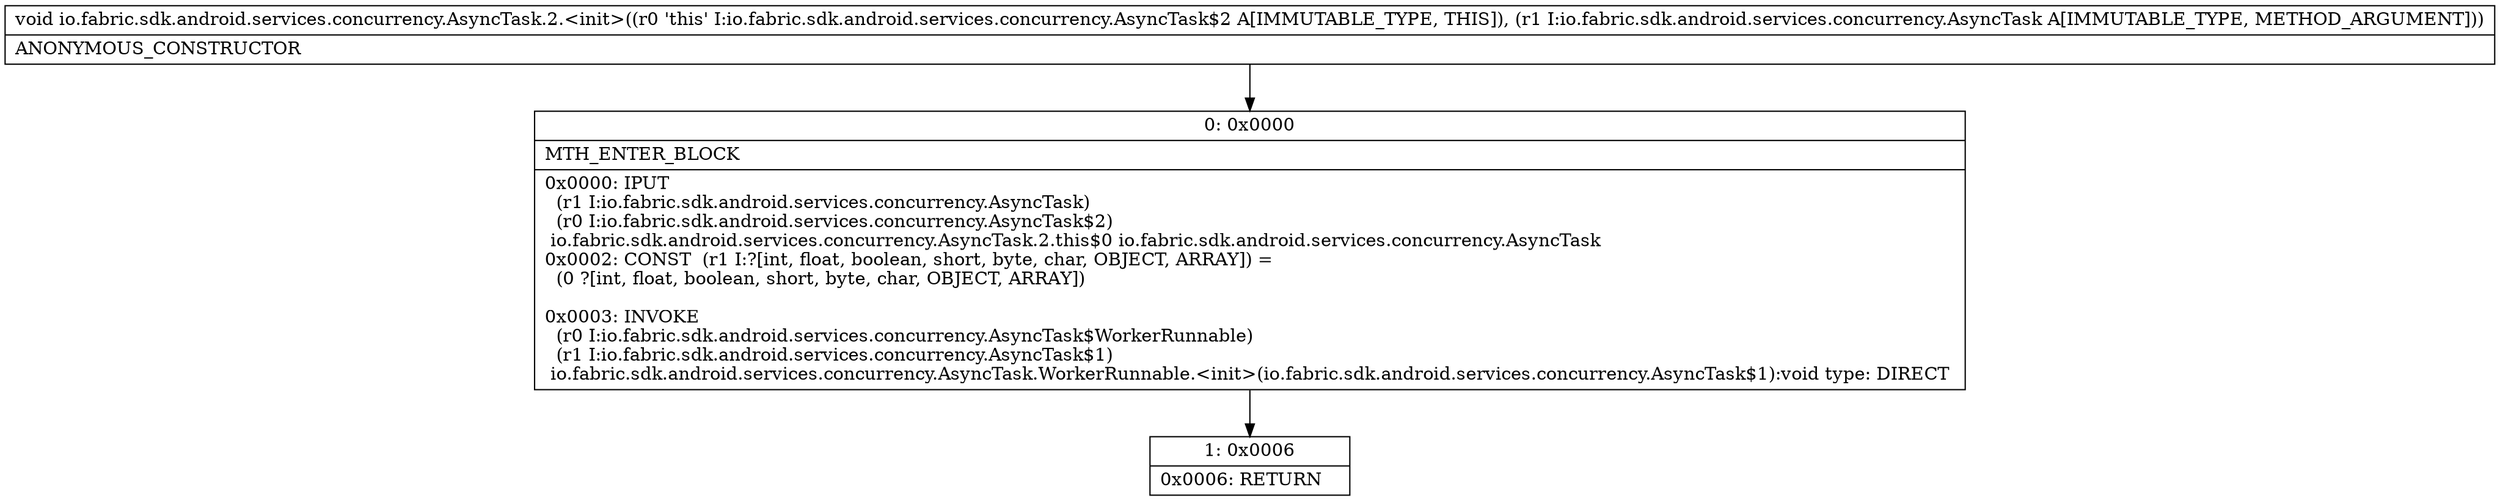digraph "CFG forio.fabric.sdk.android.services.concurrency.AsyncTask.2.\<init\>(Lio\/fabric\/sdk\/android\/services\/concurrency\/AsyncTask;)V" {
Node_0 [shape=record,label="{0\:\ 0x0000|MTH_ENTER_BLOCK\l|0x0000: IPUT  \l  (r1 I:io.fabric.sdk.android.services.concurrency.AsyncTask)\l  (r0 I:io.fabric.sdk.android.services.concurrency.AsyncTask$2)\l io.fabric.sdk.android.services.concurrency.AsyncTask.2.this$0 io.fabric.sdk.android.services.concurrency.AsyncTask \l0x0002: CONST  (r1 I:?[int, float, boolean, short, byte, char, OBJECT, ARRAY]) = \l  (0 ?[int, float, boolean, short, byte, char, OBJECT, ARRAY])\l \l0x0003: INVOKE  \l  (r0 I:io.fabric.sdk.android.services.concurrency.AsyncTask$WorkerRunnable)\l  (r1 I:io.fabric.sdk.android.services.concurrency.AsyncTask$1)\l io.fabric.sdk.android.services.concurrency.AsyncTask.WorkerRunnable.\<init\>(io.fabric.sdk.android.services.concurrency.AsyncTask$1):void type: DIRECT \l}"];
Node_1 [shape=record,label="{1\:\ 0x0006|0x0006: RETURN   \l}"];
MethodNode[shape=record,label="{void io.fabric.sdk.android.services.concurrency.AsyncTask.2.\<init\>((r0 'this' I:io.fabric.sdk.android.services.concurrency.AsyncTask$2 A[IMMUTABLE_TYPE, THIS]), (r1 I:io.fabric.sdk.android.services.concurrency.AsyncTask A[IMMUTABLE_TYPE, METHOD_ARGUMENT]))  | ANONYMOUS_CONSTRUCTOR\l}"];
MethodNode -> Node_0;
Node_0 -> Node_1;
}


